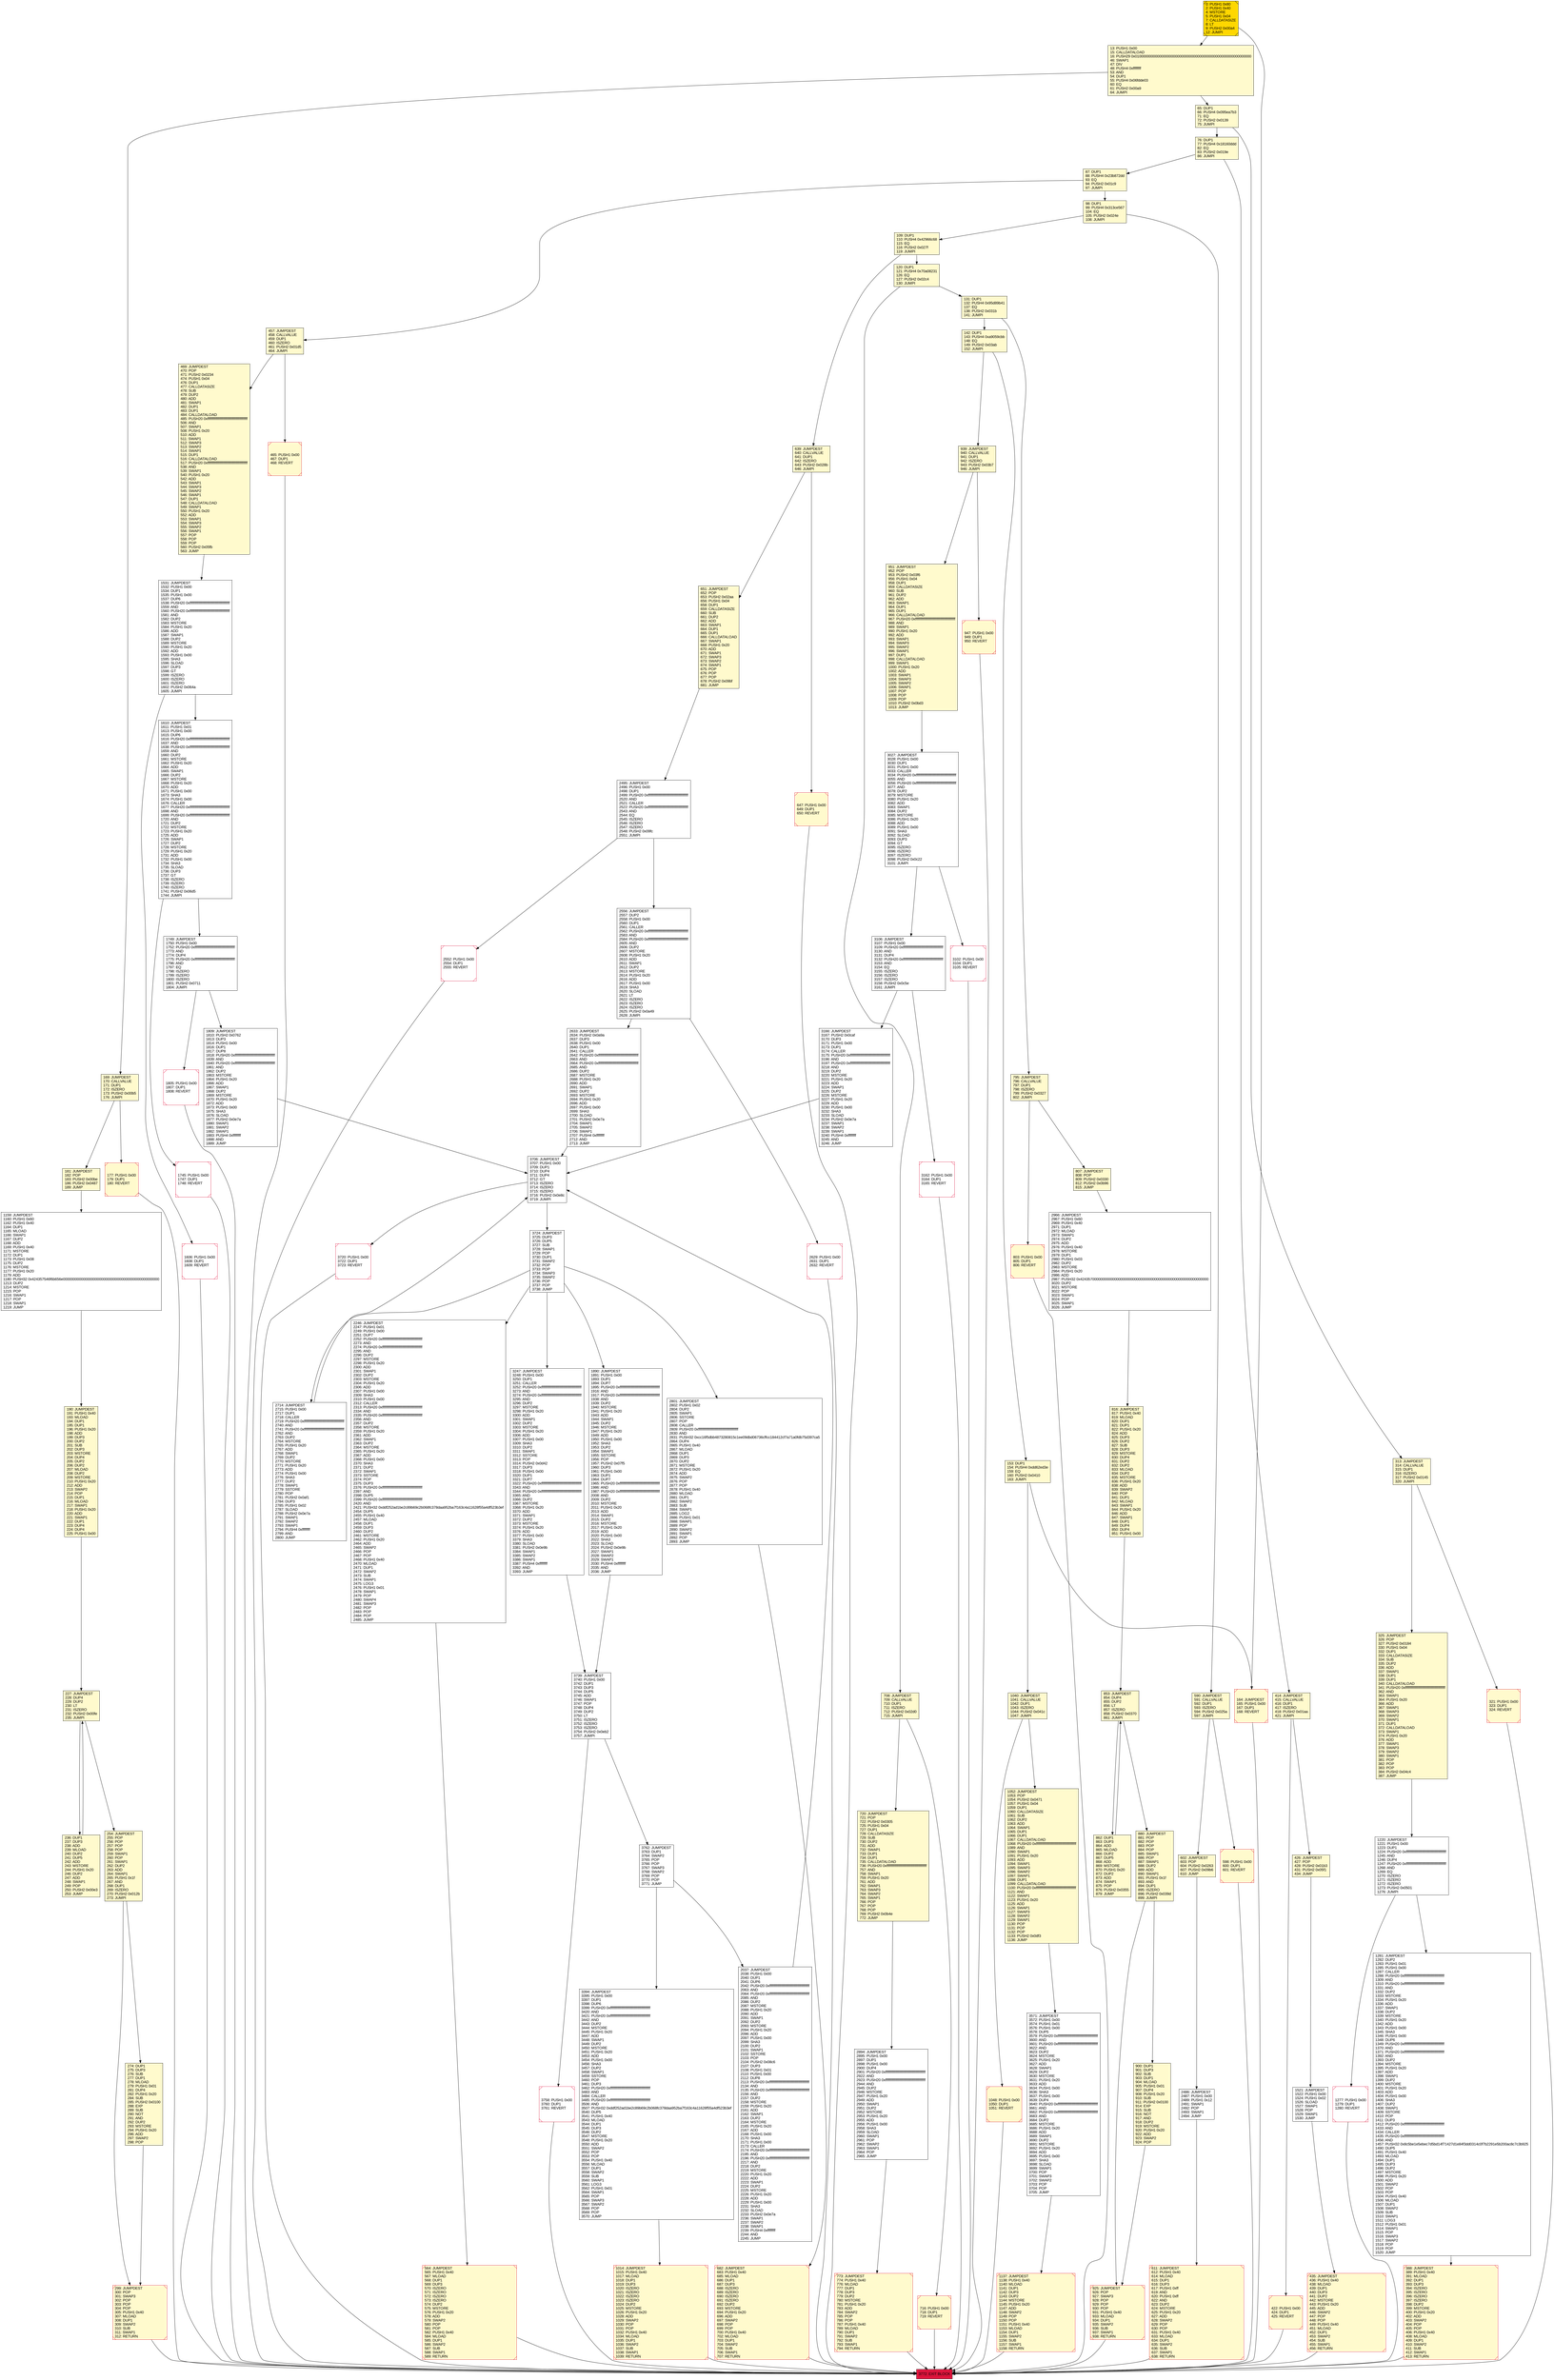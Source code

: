 digraph G {
bgcolor=transparent rankdir=UD;
node [shape=box style=filled color=black fillcolor=white fontname=arial fontcolor=black];
435 [label="435: JUMPDEST\l436: PUSH1 0x40\l438: MLOAD\l439: DUP1\l440: DUP3\l441: DUP2\l442: MSTORE\l443: PUSH1 0x20\l445: ADD\l446: SWAP2\l447: POP\l448: POP\l449: PUSH1 0x40\l451: MLOAD\l452: DUP1\l453: SWAP2\l454: SUB\l455: SWAP1\l456: RETURN\l" fillcolor=lemonchiffon shape=Msquare color=crimson ];
925 [label="925: JUMPDEST\l926: POP\l927: SWAP3\l928: POP\l929: POP\l930: POP\l931: PUSH1 0x40\l933: MLOAD\l934: DUP1\l935: SWAP2\l936: SUB\l937: SWAP1\l938: RETURN\l" fillcolor=lemonchiffon shape=Msquare color=crimson ];
422 [label="422: PUSH1 0x00\l424: DUP1\l425: REVERT\l" fillcolor=lemonchiffon shape=Msquare color=crimson ];
853 [label="853: JUMPDEST\l854: DUP4\l855: DUP2\l856: LT\l857: ISZERO\l858: PUSH2 0x0370\l861: JUMPI\l" fillcolor=lemonchiffon ];
564 [label="564: JUMPDEST\l565: PUSH1 0x40\l567: MLOAD\l568: DUP1\l569: DUP3\l570: ISZERO\l571: ISZERO\l572: ISZERO\l573: ISZERO\l574: DUP2\l575: MSTORE\l576: PUSH1 0x20\l578: ADD\l579: SWAP2\l580: POP\l581: POP\l582: PUSH1 0x40\l584: MLOAD\l585: DUP1\l586: SWAP2\l587: SUB\l588: SWAP1\l589: RETURN\l" fillcolor=lemonchiffon shape=Msquare color=crimson ];
190 [label="190: JUMPDEST\l191: PUSH1 0x40\l193: MLOAD\l194: DUP1\l195: DUP1\l196: PUSH1 0x20\l198: ADD\l199: DUP3\l200: DUP2\l201: SUB\l202: DUP3\l203: MSTORE\l204: DUP4\l205: DUP2\l206: DUP2\l207: MLOAD\l208: DUP2\l209: MSTORE\l210: PUSH1 0x20\l212: ADD\l213: SWAP2\l214: POP\l215: DUP1\l216: MLOAD\l217: SWAP1\l218: PUSH1 0x20\l220: ADD\l221: SWAP1\l222: DUP1\l223: DUP4\l224: DUP4\l225: PUSH1 0x00\l" fillcolor=lemonchiffon ];
3758 [label="3758: PUSH1 0x00\l3760: DUP1\l3761: REVERT\l" shape=Msquare color=crimson ];
177 [label="177: PUSH1 0x00\l179: DUP1\l180: REVERT\l" fillcolor=lemonchiffon shape=Msquare color=crimson ];
2633 [label="2633: JUMPDEST\l2634: PUSH2 0x0a9a\l2637: DUP3\l2638: PUSH1 0x00\l2640: DUP1\l2641: CALLER\l2642: PUSH20 0xffffffffffffffffffffffffffffffffffffffff\l2663: AND\l2664: PUSH20 0xffffffffffffffffffffffffffffffffffffffff\l2685: AND\l2686: DUP2\l2687: MSTORE\l2688: PUSH1 0x20\l2690: ADD\l2691: SWAP1\l2692: DUP2\l2693: MSTORE\l2694: PUSH1 0x20\l2696: ADD\l2697: PUSH1 0x00\l2699: SHA3\l2700: SLOAD\l2701: PUSH2 0x0e7a\l2704: SWAP1\l2705: SWAP2\l2706: SWAP1\l2707: PUSH4 0xffffffff\l2712: AND\l2713: JUMP\l" ];
325 [label="325: JUMPDEST\l326: POP\l327: PUSH2 0x0184\l330: PUSH1 0x04\l332: DUP1\l333: CALLDATASIZE\l334: SUB\l335: DUP2\l336: ADD\l337: SWAP1\l338: DUP1\l339: DUP1\l340: CALLDATALOAD\l341: PUSH20 0xffffffffffffffffffffffffffffffffffffffff\l362: AND\l363: SWAP1\l364: PUSH1 0x20\l366: ADD\l367: SWAP1\l368: SWAP3\l369: SWAP2\l370: SWAP1\l371: DUP1\l372: CALLDATALOAD\l373: SWAP1\l374: PUSH1 0x20\l376: ADD\l377: SWAP1\l378: SWAP3\l379: SWAP2\l380: SWAP1\l381: POP\l382: POP\l383: POP\l384: PUSH2 0x04c4\l387: JUMP\l" fillcolor=lemonchiffon ];
947 [label="947: PUSH1 0x00\l949: DUP1\l950: REVERT\l" fillcolor=lemonchiffon shape=Msquare color=crimson ];
65 [label="65: DUP1\l66: PUSH4 0x095ea7b3\l71: EQ\l72: PUSH2 0x0139\l75: JUMPI\l" fillcolor=lemonchiffon ];
414 [label="414: JUMPDEST\l415: CALLVALUE\l416: DUP1\l417: ISZERO\l418: PUSH2 0x01aa\l421: JUMPI\l" fillcolor=lemonchiffon ];
274 [label="274: DUP1\l275: DUP3\l276: SUB\l277: DUP1\l278: MLOAD\l279: PUSH1 0x01\l281: DUP4\l282: PUSH1 0x20\l284: SUB\l285: PUSH2 0x0100\l288: EXP\l289: SUB\l290: NOT\l291: AND\l292: DUP2\l293: MSTORE\l294: PUSH1 0x20\l296: ADD\l297: SWAP2\l298: POP\l" fillcolor=lemonchiffon ];
236 [label="236: DUP1\l237: DUP3\l238: ADD\l239: MLOAD\l240: DUP2\l241: DUP5\l242: ADD\l243: MSTORE\l244: PUSH1 0x20\l246: DUP2\l247: ADD\l248: SWAP1\l249: POP\l250: PUSH2 0x00e3\l253: JUMP\l" fillcolor=lemonchiffon ];
254 [label="254: JUMPDEST\l255: POP\l256: POP\l257: POP\l258: POP\l259: SWAP1\l260: POP\l261: SWAP1\l262: DUP2\l263: ADD\l264: SWAP1\l265: PUSH1 0x1f\l267: AND\l268: DUP1\l269: ISZERO\l270: PUSH2 0x012b\l273: JUMPI\l" fillcolor=lemonchiffon ];
647 [label="647: PUSH1 0x00\l649: DUP1\l650: REVERT\l" fillcolor=lemonchiffon shape=Msquare color=crimson ];
3720 [label="3720: PUSH1 0x00\l3722: DUP1\l3723: REVERT\l" shape=Msquare color=crimson ];
109 [label="109: DUP1\l110: PUSH4 0x42966c68\l115: EQ\l116: PUSH2 0x027f\l119: JUMPI\l" fillcolor=lemonchiffon ];
120 [label="120: DUP1\l121: PUSH4 0x70a08231\l126: EQ\l127: PUSH2 0x02c4\l130: JUMPI\l" fillcolor=lemonchiffon ];
1159 [label="1159: JUMPDEST\l1160: PUSH1 0x60\l1162: PUSH1 0x40\l1164: DUP1\l1165: MLOAD\l1166: SWAP1\l1167: DUP2\l1168: ADD\l1169: PUSH1 0x40\l1171: MSTORE\l1172: DUP1\l1173: PUSH1 0x08\l1175: DUP2\l1176: MSTORE\l1177: PUSH1 0x20\l1179: ADD\l1180: PUSH32 0x424357546f6b656e000000000000000000000000000000000000000000000000\l1213: DUP2\l1214: MSTORE\l1215: POP\l1216: SWAP1\l1217: POP\l1218: SWAP1\l1219: JUMP\l" ];
1521 [label="1521: JUMPDEST\l1522: PUSH1 0x00\l1524: PUSH1 0x02\l1526: SLOAD\l1527: SWAP1\l1528: POP\l1529: SWAP1\l1530: JUMP\l" ];
457 [label="457: JUMPDEST\l458: CALLVALUE\l459: DUP1\l460: ISZERO\l461: PUSH2 0x01d5\l464: JUMPI\l" fillcolor=lemonchiffon ];
720 [label="720: JUMPDEST\l721: POP\l722: PUSH2 0x0305\l725: PUSH1 0x04\l727: DUP1\l728: CALLDATASIZE\l729: SUB\l730: DUP2\l731: ADD\l732: SWAP1\l733: DUP1\l734: DUP1\l735: CALLDATALOAD\l736: PUSH20 0xffffffffffffffffffffffffffffffffffffffff\l757: AND\l758: SWAP1\l759: PUSH1 0x20\l761: ADD\l762: SWAP1\l763: SWAP3\l764: SWAP2\l765: SWAP1\l766: POP\l767: POP\l768: POP\l769: PUSH2 0x0b4e\l772: JUMP\l" fillcolor=lemonchiffon ];
3706 [label="3706: JUMPDEST\l3707: PUSH1 0x00\l3709: DUP1\l3710: DUP4\l3711: DUP4\l3712: GT\l3713: ISZERO\l3714: ISZERO\l3715: ISZERO\l3716: PUSH2 0x0e8c\l3719: JUMPI\l" ];
13 [label="13: PUSH1 0x00\l15: CALLDATALOAD\l16: PUSH29 0x0100000000000000000000000000000000000000000000000000000000\l46: SWAP1\l47: DIV\l48: PUSH4 0xffffffff\l53: AND\l54: DUP1\l55: PUSH4 0x06fdde03\l60: EQ\l61: PUSH2 0x00a9\l64: JUMPI\l" fillcolor=lemonchiffon ];
602 [label="602: JUMPDEST\l603: POP\l604: PUSH2 0x0263\l607: PUSH2 0x09b6\l610: JUMP\l" fillcolor=lemonchiffon ];
2801 [label="2801: JUMPDEST\l2802: PUSH1 0x02\l2804: DUP2\l2805: SWAP1\l2806: SSTORE\l2807: POP\l2808: CALLER\l2809: PUSH20 0xffffffffffffffffffffffffffffffffffffffff\l2830: AND\l2831: PUSH32 0xcc16f5dbb4873280815c1ee09dbd06736cffcc184412cf7a71a0fdb75d397ca5\l2864: DUP4\l2865: PUSH1 0x40\l2867: MLOAD\l2868: DUP1\l2869: DUP3\l2870: DUP2\l2871: MSTORE\l2872: PUSH1 0x20\l2874: ADD\l2875: SWAP2\l2876: POP\l2877: POP\l2878: PUSH1 0x40\l2880: MLOAD\l2881: DUP1\l2882: SWAP2\l2883: SUB\l2884: SWAP1\l2885: LOG2\l2886: PUSH1 0x01\l2888: SWAP1\l2889: POP\l2890: SWAP2\l2891: SWAP1\l2892: POP\l2893: JUMP\l" ];
3106 [label="3106: JUMPDEST\l3107: PUSH1 0x00\l3109: PUSH20 0xffffffffffffffffffffffffffffffffffffffff\l3130: AND\l3131: DUP4\l3132: PUSH20 0xffffffffffffffffffffffffffffffffffffffff\l3153: AND\l3154: EQ\l3155: ISZERO\l3156: ISZERO\l3157: ISZERO\l3158: PUSH2 0x0c5e\l3161: JUMPI\l" ];
0 [label="0: PUSH1 0x80\l2: PUSH1 0x40\l4: MSTORE\l5: PUSH1 0x04\l7: CALLDATASIZE\l8: LT\l9: PUSH2 0x00a4\l12: JUMPI\l" fillcolor=lemonchiffon shape=Msquare fillcolor=gold ];
2552 [label="2552: PUSH1 0x00\l2554: DUP1\l2555: REVERT\l" shape=Msquare color=crimson ];
1277 [label="1277: PUSH1 0x00\l1279: DUP1\l1280: REVERT\l" shape=Msquare color=crimson ];
98 [label="98: DUP1\l99: PUSH4 0x313ce567\l104: EQ\l105: PUSH2 0x024e\l108: JUMPI\l" fillcolor=lemonchiffon ];
131 [label="131: DUP1\l132: PUSH4 0x95d89b41\l137: EQ\l138: PUSH2 0x031b\l141: JUMPI\l" fillcolor=lemonchiffon ];
2246 [label="2246: JUMPDEST\l2247: PUSH1 0x01\l2249: PUSH1 0x00\l2251: DUP7\l2252: PUSH20 0xffffffffffffffffffffffffffffffffffffffff\l2273: AND\l2274: PUSH20 0xffffffffffffffffffffffffffffffffffffffff\l2295: AND\l2296: DUP2\l2297: MSTORE\l2298: PUSH1 0x20\l2300: ADD\l2301: SWAP1\l2302: DUP2\l2303: MSTORE\l2304: PUSH1 0x20\l2306: ADD\l2307: PUSH1 0x00\l2309: SHA3\l2310: PUSH1 0x00\l2312: CALLER\l2313: PUSH20 0xffffffffffffffffffffffffffffffffffffffff\l2334: AND\l2335: PUSH20 0xffffffffffffffffffffffffffffffffffffffff\l2356: AND\l2357: DUP2\l2358: MSTORE\l2359: PUSH1 0x20\l2361: ADD\l2362: SWAP1\l2363: DUP2\l2364: MSTORE\l2365: PUSH1 0x20\l2367: ADD\l2368: PUSH1 0x00\l2370: SHA3\l2371: DUP2\l2372: SWAP1\l2373: SSTORE\l2374: POP\l2375: DUP3\l2376: PUSH20 0xffffffffffffffffffffffffffffffffffffffff\l2397: AND\l2398: DUP5\l2399: PUSH20 0xffffffffffffffffffffffffffffffffffffffff\l2420: AND\l2421: PUSH32 0xddf252ad1be2c89b69c2b068fc378daa952ba7f163c4a11628f55a4df523b3ef\l2454: DUP5\l2455: PUSH1 0x40\l2457: MLOAD\l2458: DUP1\l2459: DUP3\l2460: DUP2\l2461: MSTORE\l2462: PUSH1 0x20\l2464: ADD\l2465: SWAP2\l2466: POP\l2467: POP\l2468: PUSH1 0x40\l2470: MLOAD\l2471: DUP1\l2472: SWAP2\l2473: SUB\l2474: SWAP1\l2475: LOG3\l2476: PUSH1 0x01\l2478: SWAP1\l2479: POP\l2480: SWAP4\l2481: SWAP3\l2482: POP\l2483: POP\l2484: POP\l2485: JUMP\l" ];
716 [label="716: PUSH1 0x00\l718: DUP1\l719: REVERT\l" fillcolor=lemonchiffon shape=Msquare color=crimson ];
3166 [label="3166: JUMPDEST\l3167: PUSH2 0x0caf\l3170: DUP3\l3171: PUSH1 0x00\l3173: DUP1\l3174: CALLER\l3175: PUSH20 0xffffffffffffffffffffffffffffffffffffffff\l3196: AND\l3197: PUSH20 0xffffffffffffffffffffffffffffffffffffffff\l3218: AND\l3219: DUP2\l3220: MSTORE\l3221: PUSH1 0x20\l3223: ADD\l3224: SWAP1\l3225: DUP2\l3226: MSTORE\l3227: PUSH1 0x20\l3229: ADD\l3230: PUSH1 0x00\l3232: SHA3\l3233: SLOAD\l3234: PUSH2 0x0e7a\l3237: SWAP1\l3238: SWAP2\l3239: SWAP1\l3240: PUSH4 0xffffffff\l3245: AND\l3246: JUMP\l" ];
465 [label="465: PUSH1 0x00\l467: DUP1\l468: REVERT\l" fillcolor=lemonchiffon shape=Msquare color=crimson ];
1745 [label="1745: PUSH1 0x00\l1747: DUP1\l1748: REVERT\l" shape=Msquare color=crimson ];
1531 [label="1531: JUMPDEST\l1532: PUSH1 0x00\l1534: DUP1\l1535: PUSH1 0x00\l1537: DUP6\l1538: PUSH20 0xffffffffffffffffffffffffffffffffffffffff\l1559: AND\l1560: PUSH20 0xffffffffffffffffffffffffffffffffffffffff\l1581: AND\l1582: DUP2\l1583: MSTORE\l1584: PUSH1 0x20\l1586: ADD\l1587: SWAP1\l1588: DUP2\l1589: MSTORE\l1590: PUSH1 0x20\l1592: ADD\l1593: PUSH1 0x00\l1595: SHA3\l1596: SLOAD\l1597: DUP3\l1598: GT\l1599: ISZERO\l1600: ISZERO\l1601: ISZERO\l1602: PUSH2 0x064a\l1605: JUMPI\l" ];
3571 [label="3571: JUMPDEST\l3572: PUSH1 0x00\l3574: PUSH1 0x01\l3576: PUSH1 0x00\l3578: DUP5\l3579: PUSH20 0xffffffffffffffffffffffffffffffffffffffff\l3600: AND\l3601: PUSH20 0xffffffffffffffffffffffffffffffffffffffff\l3622: AND\l3623: DUP2\l3624: MSTORE\l3625: PUSH1 0x20\l3627: ADD\l3628: SWAP1\l3629: DUP2\l3630: MSTORE\l3631: PUSH1 0x20\l3633: ADD\l3634: PUSH1 0x00\l3636: SHA3\l3637: PUSH1 0x00\l3639: DUP4\l3640: PUSH20 0xffffffffffffffffffffffffffffffffffffffff\l3661: AND\l3662: PUSH20 0xffffffffffffffffffffffffffffffffffffffff\l3683: AND\l3684: DUP2\l3685: MSTORE\l3686: PUSH1 0x20\l3688: ADD\l3689: SWAP1\l3690: DUP2\l3691: MSTORE\l3692: PUSH1 0x20\l3694: ADD\l3695: PUSH1 0x00\l3697: SHA3\l3698: SLOAD\l3699: SWAP1\l3700: POP\l3701: SWAP3\l3702: SWAP2\l3703: POP\l3704: POP\l3705: JUMP\l" ];
2486 [label="2486: JUMPDEST\l2487: PUSH1 0x00\l2489: PUSH1 0x12\l2491: SWAP1\l2492: POP\l2493: SWAP1\l2494: JUMP\l" ];
1809 [label="1809: JUMPDEST\l1810: PUSH2 0x0762\l1813: DUP3\l1814: PUSH1 0x00\l1816: DUP1\l1817: DUP8\l1818: PUSH20 0xffffffffffffffffffffffffffffffffffffffff\l1839: AND\l1840: PUSH20 0xffffffffffffffffffffffffffffffffffffffff\l1861: AND\l1862: DUP2\l1863: MSTORE\l1864: PUSH1 0x20\l1866: ADD\l1867: SWAP1\l1868: DUP2\l1869: MSTORE\l1870: PUSH1 0x20\l1872: ADD\l1873: PUSH1 0x00\l1875: SHA3\l1876: SLOAD\l1877: PUSH2 0x0e7a\l1880: SWAP1\l1881: SWAP2\l1882: SWAP1\l1883: PUSH4 0xffffffff\l1888: AND\l1889: JUMP\l" ];
816 [label="816: JUMPDEST\l817: PUSH1 0x40\l819: MLOAD\l820: DUP1\l821: DUP1\l822: PUSH1 0x20\l824: ADD\l825: DUP3\l826: DUP2\l827: SUB\l828: DUP3\l829: MSTORE\l830: DUP4\l831: DUP2\l832: DUP2\l833: MLOAD\l834: DUP2\l835: MSTORE\l836: PUSH1 0x20\l838: ADD\l839: SWAP2\l840: POP\l841: DUP1\l842: MLOAD\l843: SWAP1\l844: PUSH1 0x20\l846: ADD\l847: SWAP1\l848: DUP1\l849: DUP4\l850: DUP4\l851: PUSH1 0x00\l" fillcolor=lemonchiffon ];
803 [label="803: PUSH1 0x00\l805: DUP1\l806: REVERT\l" fillcolor=lemonchiffon shape=Msquare color=crimson ];
1281 [label="1281: JUMPDEST\l1282: DUP2\l1283: PUSH1 0x01\l1285: PUSH1 0x00\l1287: CALLER\l1288: PUSH20 0xffffffffffffffffffffffffffffffffffffffff\l1309: AND\l1310: PUSH20 0xffffffffffffffffffffffffffffffffffffffff\l1331: AND\l1332: DUP2\l1333: MSTORE\l1334: PUSH1 0x20\l1336: ADD\l1337: SWAP1\l1338: DUP2\l1339: MSTORE\l1340: PUSH1 0x20\l1342: ADD\l1343: PUSH1 0x00\l1345: SHA3\l1346: PUSH1 0x00\l1348: DUP6\l1349: PUSH20 0xffffffffffffffffffffffffffffffffffffffff\l1370: AND\l1371: PUSH20 0xffffffffffffffffffffffffffffffffffffffff\l1392: AND\l1393: DUP2\l1394: MSTORE\l1395: PUSH1 0x20\l1397: ADD\l1398: SWAP1\l1399: DUP2\l1400: MSTORE\l1401: PUSH1 0x20\l1403: ADD\l1404: PUSH1 0x00\l1406: SHA3\l1407: DUP2\l1408: SWAP1\l1409: SSTORE\l1410: POP\l1411: DUP3\l1412: PUSH20 0xffffffffffffffffffffffffffffffffffffffff\l1433: AND\l1434: CALLER\l1435: PUSH20 0xffffffffffffffffffffffffffffffffffffffff\l1456: AND\l1457: PUSH32 0x8c5be1e5ebec7d5bd14f71427d1e84f3dd0314c0f7b2291e5b200ac8c7c3b925\l1490: DUP5\l1491: PUSH1 0x40\l1493: MLOAD\l1494: DUP1\l1495: DUP3\l1496: DUP2\l1497: MSTORE\l1498: PUSH1 0x20\l1500: ADD\l1501: SWAP2\l1502: POP\l1503: POP\l1504: PUSH1 0x40\l1506: MLOAD\l1507: DUP1\l1508: SWAP2\l1509: SUB\l1510: SWAP1\l1511: LOG3\l1512: PUSH1 0x01\l1514: SWAP1\l1515: POP\l1516: SWAP3\l1517: SWAP2\l1518: POP\l1519: POP\l1520: JUMP\l" ];
3027 [label="3027: JUMPDEST\l3028: PUSH1 0x00\l3030: DUP1\l3031: PUSH1 0x00\l3033: CALLER\l3034: PUSH20 0xffffffffffffffffffffffffffffffffffffffff\l3055: AND\l3056: PUSH20 0xffffffffffffffffffffffffffffffffffffffff\l3077: AND\l3078: DUP2\l3079: MSTORE\l3080: PUSH1 0x20\l3082: ADD\l3083: SWAP1\l3084: DUP2\l3085: MSTORE\l3086: PUSH1 0x20\l3088: ADD\l3089: PUSH1 0x00\l3091: SHA3\l3092: SLOAD\l3093: DUP3\l3094: GT\l3095: ISZERO\l3096: ISZERO\l3097: ISZERO\l3098: PUSH2 0x0c22\l3101: JUMPI\l" ];
3724 [label="3724: JUMPDEST\l3725: DUP3\l3726: DUP5\l3727: SUB\l3728: SWAP1\l3729: POP\l3730: DUP1\l3731: SWAP2\l3732: POP\l3733: POP\l3734: SWAP3\l3735: SWAP2\l3736: POP\l3737: POP\l3738: JUMP\l" ];
142 [label="142: DUP1\l143: PUSH4 0xa9059cbb\l148: EQ\l149: PUSH2 0x03ab\l152: JUMPI\l" fillcolor=lemonchiffon ];
76 [label="76: DUP1\l77: PUSH4 0x18160ddd\l82: EQ\l83: PUSH2 0x019e\l86: JUMPI\l" fillcolor=lemonchiffon ];
2037 [label="2037: JUMPDEST\l2038: PUSH1 0x00\l2040: DUP1\l2041: DUP6\l2042: PUSH20 0xffffffffffffffffffffffffffffffffffffffff\l2063: AND\l2064: PUSH20 0xffffffffffffffffffffffffffffffffffffffff\l2085: AND\l2086: DUP2\l2087: MSTORE\l2088: PUSH1 0x20\l2090: ADD\l2091: SWAP1\l2092: DUP2\l2093: MSTORE\l2094: PUSH1 0x20\l2096: ADD\l2097: PUSH1 0x00\l2099: SHA3\l2100: DUP2\l2101: SWAP1\l2102: SSTORE\l2103: POP\l2104: PUSH2 0x08c6\l2107: DUP3\l2108: PUSH1 0x01\l2110: PUSH1 0x00\l2112: DUP8\l2113: PUSH20 0xffffffffffffffffffffffffffffffffffffffff\l2134: AND\l2135: PUSH20 0xffffffffffffffffffffffffffffffffffffffff\l2156: AND\l2157: DUP2\l2158: MSTORE\l2159: PUSH1 0x20\l2161: ADD\l2162: SWAP1\l2163: DUP2\l2164: MSTORE\l2165: PUSH1 0x20\l2167: ADD\l2168: PUSH1 0x00\l2170: SHA3\l2171: PUSH1 0x00\l2173: CALLER\l2174: PUSH20 0xffffffffffffffffffffffffffffffffffffffff\l2195: AND\l2196: PUSH20 0xffffffffffffffffffffffffffffffffffffffff\l2217: AND\l2218: DUP2\l2219: MSTORE\l2220: PUSH1 0x20\l2222: ADD\l2223: SWAP1\l2224: DUP2\l2225: MSTORE\l2226: PUSH1 0x20\l2228: ADD\l2229: PUSH1 0x00\l2231: SHA3\l2232: SLOAD\l2233: PUSH2 0x0e7a\l2236: SWAP1\l2237: SWAP2\l2238: SWAP1\l2239: PUSH4 0xffffffff\l2244: AND\l2245: JUMP\l" ];
1040 [label="1040: JUMPDEST\l1041: CALLVALUE\l1042: DUP1\l1043: ISZERO\l1044: PUSH2 0x041c\l1047: JUMPI\l" fillcolor=lemonchiffon ];
900 [label="900: DUP1\l901: DUP3\l902: SUB\l903: DUP1\l904: MLOAD\l905: PUSH1 0x01\l907: DUP4\l908: PUSH1 0x20\l910: SUB\l911: PUSH2 0x0100\l914: EXP\l915: SUB\l916: NOT\l917: AND\l918: DUP2\l919: MSTORE\l920: PUSH1 0x20\l922: ADD\l923: SWAP2\l924: POP\l" fillcolor=lemonchiffon ];
169 [label="169: JUMPDEST\l170: CALLVALUE\l171: DUP1\l172: ISZERO\l173: PUSH2 0x00b5\l176: JUMPI\l" fillcolor=lemonchiffon ];
682 [label="682: JUMPDEST\l683: PUSH1 0x40\l685: MLOAD\l686: DUP1\l687: DUP3\l688: ISZERO\l689: ISZERO\l690: ISZERO\l691: ISZERO\l692: DUP2\l693: MSTORE\l694: PUSH1 0x20\l696: ADD\l697: SWAP2\l698: POP\l699: POP\l700: PUSH1 0x40\l702: MLOAD\l703: DUP1\l704: SWAP2\l705: SUB\l706: SWAP1\l707: RETURN\l" fillcolor=lemonchiffon shape=Msquare color=crimson ];
227 [label="227: JUMPDEST\l228: DUP4\l229: DUP2\l230: LT\l231: ISZERO\l232: PUSH2 0x00fe\l235: JUMPI\l" fillcolor=lemonchiffon ];
3247 [label="3247: JUMPDEST\l3248: PUSH1 0x00\l3250: DUP1\l3251: CALLER\l3252: PUSH20 0xffffffffffffffffffffffffffffffffffffffff\l3273: AND\l3274: PUSH20 0xffffffffffffffffffffffffffffffffffffffff\l3295: AND\l3296: DUP2\l3297: MSTORE\l3298: PUSH1 0x20\l3300: ADD\l3301: SWAP1\l3302: DUP2\l3303: MSTORE\l3304: PUSH1 0x20\l3306: ADD\l3307: PUSH1 0x00\l3309: SHA3\l3310: DUP2\l3311: SWAP1\l3312: SSTORE\l3313: POP\l3314: PUSH2 0x0d42\l3317: DUP3\l3318: PUSH1 0x00\l3320: DUP1\l3321: DUP7\l3322: PUSH20 0xffffffffffffffffffffffffffffffffffffffff\l3343: AND\l3344: PUSH20 0xffffffffffffffffffffffffffffffffffffffff\l3365: AND\l3366: DUP2\l3367: MSTORE\l3368: PUSH1 0x20\l3370: ADD\l3371: SWAP1\l3372: DUP2\l3373: MSTORE\l3374: PUSH1 0x20\l3376: ADD\l3377: PUSH1 0x00\l3379: SHA3\l3380: SLOAD\l3381: PUSH2 0x0e9b\l3384: SWAP1\l3385: SWAP2\l3386: SWAP1\l3387: PUSH4 0xffffffff\l3392: AND\l3393: JUMP\l" ];
469 [label="469: JUMPDEST\l470: POP\l471: PUSH2 0x0234\l474: PUSH1 0x04\l476: DUP1\l477: CALLDATASIZE\l478: SUB\l479: DUP2\l480: ADD\l481: SWAP1\l482: DUP1\l483: DUP1\l484: CALLDATALOAD\l485: PUSH20 0xffffffffffffffffffffffffffffffffffffffff\l506: AND\l507: SWAP1\l508: PUSH1 0x20\l510: ADD\l511: SWAP1\l512: SWAP3\l513: SWAP2\l514: SWAP1\l515: DUP1\l516: CALLDATALOAD\l517: PUSH20 0xffffffffffffffffffffffffffffffffffffffff\l538: AND\l539: SWAP1\l540: PUSH1 0x20\l542: ADD\l543: SWAP1\l544: SWAP3\l545: SWAP2\l546: SWAP1\l547: DUP1\l548: CALLDATALOAD\l549: SWAP1\l550: PUSH1 0x20\l552: ADD\l553: SWAP1\l554: SWAP3\l555: SWAP2\l556: SWAP1\l557: POP\l558: POP\l559: POP\l560: PUSH2 0x05fb\l563: JUMP\l" fillcolor=lemonchiffon ];
181 [label="181: JUMPDEST\l182: POP\l183: PUSH2 0x00be\l186: PUSH2 0x0487\l189: JUMP\l" fillcolor=lemonchiffon ];
3394 [label="3394: JUMPDEST\l3395: PUSH1 0x00\l3397: DUP1\l3398: DUP6\l3399: PUSH20 0xffffffffffffffffffffffffffffffffffffffff\l3420: AND\l3421: PUSH20 0xffffffffffffffffffffffffffffffffffffffff\l3442: AND\l3443: DUP2\l3444: MSTORE\l3445: PUSH1 0x20\l3447: ADD\l3448: SWAP1\l3449: DUP2\l3450: MSTORE\l3451: PUSH1 0x20\l3453: ADD\l3454: PUSH1 0x00\l3456: SHA3\l3457: DUP2\l3458: SWAP1\l3459: SSTORE\l3460: POP\l3461: DUP3\l3462: PUSH20 0xffffffffffffffffffffffffffffffffffffffff\l3483: AND\l3484: CALLER\l3485: PUSH20 0xffffffffffffffffffffffffffffffffffffffff\l3506: AND\l3507: PUSH32 0xddf252ad1be2c89b69c2b068fc378daa952ba7f163c4a11628f55a4df523b3ef\l3540: DUP5\l3541: PUSH1 0x40\l3543: MLOAD\l3544: DUP1\l3545: DUP3\l3546: DUP2\l3547: MSTORE\l3548: PUSH1 0x20\l3550: ADD\l3551: SWAP2\l3552: POP\l3553: POP\l3554: PUSH1 0x40\l3556: MLOAD\l3557: DUP1\l3558: SWAP2\l3559: SUB\l3560: SWAP1\l3561: LOG3\l3562: PUSH1 0x01\l3564: SWAP1\l3565: POP\l3566: SWAP3\l3567: SWAP2\l3568: POP\l3569: POP\l3570: JUMP\l" ];
1610 [label="1610: JUMPDEST\l1611: PUSH1 0x01\l1613: PUSH1 0x00\l1615: DUP6\l1616: PUSH20 0xffffffffffffffffffffffffffffffffffffffff\l1637: AND\l1638: PUSH20 0xffffffffffffffffffffffffffffffffffffffff\l1659: AND\l1660: DUP2\l1661: MSTORE\l1662: PUSH1 0x20\l1664: ADD\l1665: SWAP1\l1666: DUP2\l1667: MSTORE\l1668: PUSH1 0x20\l1670: ADD\l1671: PUSH1 0x00\l1673: SHA3\l1674: PUSH1 0x00\l1676: CALLER\l1677: PUSH20 0xffffffffffffffffffffffffffffffffffffffff\l1698: AND\l1699: PUSH20 0xffffffffffffffffffffffffffffffffffffffff\l1720: AND\l1721: DUP2\l1722: MSTORE\l1723: PUSH1 0x20\l1725: ADD\l1726: SWAP1\l1727: DUP2\l1728: MSTORE\l1729: PUSH1 0x20\l1731: ADD\l1732: PUSH1 0x00\l1734: SHA3\l1735: SLOAD\l1736: DUP3\l1737: GT\l1738: ISZERO\l1739: ISZERO\l1740: ISZERO\l1741: PUSH2 0x06d5\l1744: JUMPI\l" ];
164 [label="164: JUMPDEST\l165: PUSH1 0x00\l167: DUP1\l168: REVERT\l" fillcolor=lemonchiffon shape=Msquare color=crimson ];
1052 [label="1052: JUMPDEST\l1053: POP\l1054: PUSH2 0x0471\l1057: PUSH1 0x04\l1059: DUP1\l1060: CALLDATASIZE\l1061: SUB\l1062: DUP2\l1063: ADD\l1064: SWAP1\l1065: DUP1\l1066: DUP1\l1067: CALLDATALOAD\l1068: PUSH20 0xffffffffffffffffffffffffffffffffffffffff\l1089: AND\l1090: SWAP1\l1091: PUSH1 0x20\l1093: ADD\l1094: SWAP1\l1095: SWAP3\l1096: SWAP2\l1097: SWAP1\l1098: DUP1\l1099: CALLDATALOAD\l1100: PUSH20 0xffffffffffffffffffffffffffffffffffffffff\l1121: AND\l1122: SWAP1\l1123: PUSH1 0x20\l1125: ADD\l1126: SWAP1\l1127: SWAP3\l1128: SWAP2\l1129: SWAP1\l1130: POP\l1131: POP\l1132: POP\l1133: PUSH2 0x0df3\l1136: JUMP\l" fillcolor=lemonchiffon ];
951 [label="951: JUMPDEST\l952: POP\l953: PUSH2 0x03f6\l956: PUSH1 0x04\l958: DUP1\l959: CALLDATASIZE\l960: SUB\l961: DUP2\l962: ADD\l963: SWAP1\l964: DUP1\l965: DUP1\l966: CALLDATALOAD\l967: PUSH20 0xffffffffffffffffffffffffffffffffffffffff\l988: AND\l989: SWAP1\l990: PUSH1 0x20\l992: ADD\l993: SWAP1\l994: SWAP3\l995: SWAP2\l996: SWAP1\l997: DUP1\l998: CALLDATALOAD\l999: SWAP1\l1000: PUSH1 0x20\l1002: ADD\l1003: SWAP1\l1004: SWAP3\l1005: SWAP2\l1006: SWAP1\l1007: POP\l1008: POP\l1009: POP\l1010: PUSH2 0x0bd3\l1013: JUMP\l" fillcolor=lemonchiffon ];
1805 [label="1805: PUSH1 0x00\l1807: DUP1\l1808: REVERT\l" shape=Msquare color=crimson ];
299 [label="299: JUMPDEST\l300: POP\l301: SWAP3\l302: POP\l303: POP\l304: POP\l305: PUSH1 0x40\l307: MLOAD\l308: DUP1\l309: SWAP2\l310: SUB\l311: SWAP1\l312: RETURN\l" fillcolor=lemonchiffon shape=Msquare color=crimson ];
807 [label="807: JUMPDEST\l808: POP\l809: PUSH2 0x0330\l812: PUSH2 0x0b96\l815: JUMP\l" fillcolor=lemonchiffon ];
153 [label="153: DUP1\l154: PUSH4 0xdd62ed3e\l159: EQ\l160: PUSH2 0x0410\l163: JUMPI\l" fillcolor=lemonchiffon ];
773 [label="773: JUMPDEST\l774: PUSH1 0x40\l776: MLOAD\l777: DUP1\l778: DUP3\l779: DUP2\l780: MSTORE\l781: PUSH1 0x20\l783: ADD\l784: SWAP2\l785: POP\l786: POP\l787: PUSH1 0x40\l789: MLOAD\l790: DUP1\l791: SWAP2\l792: SUB\l793: SWAP1\l794: RETURN\l" fillcolor=lemonchiffon shape=Msquare color=crimson ];
2556 [label="2556: JUMPDEST\l2557: DUP2\l2558: PUSH1 0x00\l2560: DUP1\l2561: CALLER\l2562: PUSH20 0xffffffffffffffffffffffffffffffffffffffff\l2583: AND\l2584: PUSH20 0xffffffffffffffffffffffffffffffffffffffff\l2605: AND\l2606: DUP2\l2607: MSTORE\l2608: PUSH1 0x20\l2610: ADD\l2611: SWAP1\l2612: DUP2\l2613: MSTORE\l2614: PUSH1 0x20\l2616: ADD\l2617: PUSH1 0x00\l2619: SHA3\l2620: SLOAD\l2621: LT\l2622: ISZERO\l2623: ISZERO\l2624: ISZERO\l2625: PUSH2 0x0a49\l2628: JUMPI\l" ];
388 [label="388: JUMPDEST\l389: PUSH1 0x40\l391: MLOAD\l392: DUP1\l393: DUP3\l394: ISZERO\l395: ISZERO\l396: ISZERO\l397: ISZERO\l398: DUP2\l399: MSTORE\l400: PUSH1 0x20\l402: ADD\l403: SWAP2\l404: POP\l405: POP\l406: PUSH1 0x40\l408: MLOAD\l409: DUP1\l410: SWAP2\l411: SUB\l412: SWAP1\l413: RETURN\l" fillcolor=lemonchiffon shape=Msquare color=crimson ];
1048 [label="1048: PUSH1 0x00\l1050: DUP1\l1051: REVERT\l" fillcolor=lemonchiffon shape=Msquare color=crimson ];
3772 [label="3772: EXIT BLOCK\l" fillcolor=crimson ];
939 [label="939: JUMPDEST\l940: CALLVALUE\l941: DUP1\l942: ISZERO\l943: PUSH2 0x03b7\l946: JUMPI\l" fillcolor=lemonchiffon ];
87 [label="87: DUP1\l88: PUSH4 0x23b872dd\l93: EQ\l94: PUSH2 0x01c9\l97: JUMPI\l" fillcolor=lemonchiffon ];
3102 [label="3102: PUSH1 0x00\l3104: DUP1\l3105: REVERT\l" shape=Msquare color=crimson ];
1137 [label="1137: JUMPDEST\l1138: PUSH1 0x40\l1140: MLOAD\l1141: DUP1\l1142: DUP3\l1143: DUP2\l1144: MSTORE\l1145: PUSH1 0x20\l1147: ADD\l1148: SWAP2\l1149: POP\l1150: POP\l1151: PUSH1 0x40\l1153: MLOAD\l1154: DUP1\l1155: SWAP2\l1156: SUB\l1157: SWAP1\l1158: RETURN\l" fillcolor=lemonchiffon shape=Msquare color=crimson ];
2714 [label="2714: JUMPDEST\l2715: PUSH1 0x00\l2717: DUP1\l2718: CALLER\l2719: PUSH20 0xffffffffffffffffffffffffffffffffffffffff\l2740: AND\l2741: PUSH20 0xffffffffffffffffffffffffffffffffffffffff\l2762: AND\l2763: DUP2\l2764: MSTORE\l2765: PUSH1 0x20\l2767: ADD\l2768: SWAP1\l2769: DUP2\l2770: MSTORE\l2771: PUSH1 0x20\l2773: ADD\l2774: PUSH1 0x00\l2776: SHA3\l2777: DUP2\l2778: SWAP1\l2779: SSTORE\l2780: POP\l2781: PUSH2 0x0af1\l2784: DUP3\l2785: PUSH1 0x02\l2787: SLOAD\l2788: PUSH2 0x0e7a\l2791: SWAP1\l2792: SWAP2\l2793: SWAP1\l2794: PUSH4 0xffffffff\l2799: AND\l2800: JUMP\l" ];
880 [label="880: JUMPDEST\l881: POP\l882: POP\l883: POP\l884: POP\l885: SWAP1\l886: POP\l887: SWAP1\l888: DUP2\l889: ADD\l890: SWAP1\l891: PUSH1 0x1f\l893: AND\l894: DUP1\l895: ISZERO\l896: PUSH2 0x039d\l899: JUMPI\l" fillcolor=lemonchiffon ];
1014 [label="1014: JUMPDEST\l1015: PUSH1 0x40\l1017: MLOAD\l1018: DUP1\l1019: DUP3\l1020: ISZERO\l1021: ISZERO\l1022: ISZERO\l1023: ISZERO\l1024: DUP2\l1025: MSTORE\l1026: PUSH1 0x20\l1028: ADD\l1029: SWAP2\l1030: POP\l1031: POP\l1032: PUSH1 0x40\l1034: MLOAD\l1035: DUP1\l1036: SWAP2\l1037: SUB\l1038: SWAP1\l1039: RETURN\l" fillcolor=lemonchiffon shape=Msquare color=crimson ];
1890 [label="1890: JUMPDEST\l1891: PUSH1 0x00\l1893: DUP1\l1894: DUP7\l1895: PUSH20 0xffffffffffffffffffffffffffffffffffffffff\l1916: AND\l1917: PUSH20 0xffffffffffffffffffffffffffffffffffffffff\l1938: AND\l1939: DUP2\l1940: MSTORE\l1941: PUSH1 0x20\l1943: ADD\l1944: SWAP1\l1945: DUP2\l1946: MSTORE\l1947: PUSH1 0x20\l1949: ADD\l1950: PUSH1 0x00\l1952: SHA3\l1953: DUP2\l1954: SWAP1\l1955: SSTORE\l1956: POP\l1957: PUSH2 0x07f5\l1960: DUP3\l1961: PUSH1 0x00\l1963: DUP1\l1964: DUP7\l1965: PUSH20 0xffffffffffffffffffffffffffffffffffffffff\l1986: AND\l1987: PUSH20 0xffffffffffffffffffffffffffffffffffffffff\l2008: AND\l2009: DUP2\l2010: MSTORE\l2011: PUSH1 0x20\l2013: ADD\l2014: SWAP1\l2015: DUP2\l2016: MSTORE\l2017: PUSH1 0x20\l2019: ADD\l2020: PUSH1 0x00\l2022: SHA3\l2023: SLOAD\l2024: PUSH2 0x0e9b\l2027: SWAP1\l2028: SWAP2\l2029: SWAP1\l2030: PUSH4 0xffffffff\l2035: AND\l2036: JUMP\l" ];
611 [label="611: JUMPDEST\l612: PUSH1 0x40\l614: MLOAD\l615: DUP1\l616: DUP3\l617: PUSH1 0xff\l619: AND\l620: PUSH1 0xff\l622: AND\l623: DUP2\l624: MSTORE\l625: PUSH1 0x20\l627: ADD\l628: SWAP2\l629: POP\l630: POP\l631: PUSH1 0x40\l633: MLOAD\l634: DUP1\l635: SWAP2\l636: SUB\l637: SWAP1\l638: RETURN\l" fillcolor=lemonchiffon shape=Msquare color=crimson ];
2966 [label="2966: JUMPDEST\l2967: PUSH1 0x60\l2969: PUSH1 0x40\l2971: DUP1\l2972: MLOAD\l2973: SWAP1\l2974: DUP2\l2975: ADD\l2976: PUSH1 0x40\l2978: MSTORE\l2979: DUP1\l2980: PUSH1 0x03\l2982: DUP2\l2983: MSTORE\l2984: PUSH1 0x20\l2986: ADD\l2987: PUSH32 0x4243570000000000000000000000000000000000000000000000000000000000\l3020: DUP2\l3021: MSTORE\l3022: POP\l3023: SWAP1\l3024: POP\l3025: SWAP1\l3026: JUMP\l" ];
2894 [label="2894: JUMPDEST\l2895: PUSH1 0x00\l2897: DUP1\l2898: PUSH1 0x00\l2900: DUP4\l2901: PUSH20 0xffffffffffffffffffffffffffffffffffffffff\l2922: AND\l2923: PUSH20 0xffffffffffffffffffffffffffffffffffffffff\l2944: AND\l2945: DUP2\l2946: MSTORE\l2947: PUSH1 0x20\l2949: ADD\l2950: SWAP1\l2951: DUP2\l2952: MSTORE\l2953: PUSH1 0x20\l2955: ADD\l2956: PUSH1 0x00\l2958: SHA3\l2959: SLOAD\l2960: SWAP1\l2961: POP\l2962: SWAP2\l2963: SWAP1\l2964: POP\l2965: JUMP\l" ];
1749 [label="1749: JUMPDEST\l1750: PUSH1 0x00\l1752: PUSH20 0xffffffffffffffffffffffffffffffffffffffff\l1773: AND\l1774: DUP4\l1775: PUSH20 0xffffffffffffffffffffffffffffffffffffffff\l1796: AND\l1797: EQ\l1798: ISZERO\l1799: ISZERO\l1800: ISZERO\l1801: PUSH2 0x0711\l1804: JUMPI\l" ];
426 [label="426: JUMPDEST\l427: POP\l428: PUSH2 0x01b3\l431: PUSH2 0x05f1\l434: JUMP\l" fillcolor=lemonchiffon ];
2495 [label="2495: JUMPDEST\l2496: PUSH1 0x00\l2498: DUP1\l2499: PUSH20 0xffffffffffffffffffffffffffffffffffffffff\l2520: AND\l2521: CALLER\l2522: PUSH20 0xffffffffffffffffffffffffffffffffffffffff\l2543: AND\l2544: EQ\l2545: ISZERO\l2546: ISZERO\l2547: ISZERO\l2548: PUSH2 0x09fc\l2551: JUMPI\l" ];
3762 [label="3762: JUMPDEST\l3763: DUP1\l3764: SWAP2\l3765: POP\l3766: POP\l3767: SWAP3\l3768: SWAP2\l3769: POP\l3770: POP\l3771: JUMP\l" ];
321 [label="321: PUSH1 0x00\l323: DUP1\l324: REVERT\l" fillcolor=lemonchiffon shape=Msquare color=crimson ];
862 [label="862: DUP1\l863: DUP3\l864: ADD\l865: MLOAD\l866: DUP2\l867: DUP5\l868: ADD\l869: MSTORE\l870: PUSH1 0x20\l872: DUP2\l873: ADD\l874: SWAP1\l875: POP\l876: PUSH2 0x0355\l879: JUMP\l" fillcolor=lemonchiffon ];
795 [label="795: JUMPDEST\l796: CALLVALUE\l797: DUP1\l798: ISZERO\l799: PUSH2 0x0327\l802: JUMPI\l" fillcolor=lemonchiffon ];
3739 [label="3739: JUMPDEST\l3740: PUSH1 0x00\l3742: DUP1\l3743: DUP3\l3744: DUP5\l3745: ADD\l3746: SWAP1\l3747: POP\l3748: DUP4\l3749: DUP2\l3750: LT\l3751: ISZERO\l3752: ISZERO\l3753: ISZERO\l3754: PUSH2 0x0eb2\l3757: JUMPI\l" ];
2629 [label="2629: PUSH1 0x00\l2631: DUP1\l2632: REVERT\l" shape=Msquare color=crimson ];
639 [label="639: JUMPDEST\l640: CALLVALUE\l641: DUP1\l642: ISZERO\l643: PUSH2 0x028b\l646: JUMPI\l" fillcolor=lemonchiffon ];
1606 [label="1606: PUSH1 0x00\l1608: DUP1\l1609: REVERT\l" shape=Msquare color=crimson ];
313 [label="313: JUMPDEST\l314: CALLVALUE\l315: DUP1\l316: ISZERO\l317: PUSH2 0x0145\l320: JUMPI\l" fillcolor=lemonchiffon ];
708 [label="708: JUMPDEST\l709: CALLVALUE\l710: DUP1\l711: ISZERO\l712: PUSH2 0x02d0\l715: JUMPI\l" fillcolor=lemonchiffon ];
651 [label="651: JUMPDEST\l652: POP\l653: PUSH2 0x02aa\l656: PUSH1 0x04\l658: DUP1\l659: CALLDATASIZE\l660: SUB\l661: DUP2\l662: ADD\l663: SWAP1\l664: DUP1\l665: DUP1\l666: CALLDATALOAD\l667: SWAP1\l668: PUSH1 0x20\l670: ADD\l671: SWAP1\l672: SWAP3\l673: SWAP2\l674: SWAP1\l675: POP\l676: POP\l677: POP\l678: PUSH2 0x09bf\l681: JUMP\l" fillcolor=lemonchiffon ];
590 [label="590: JUMPDEST\l591: CALLVALUE\l592: DUP1\l593: ISZERO\l594: PUSH2 0x025a\l597: JUMPI\l" fillcolor=lemonchiffon ];
598 [label="598: PUSH1 0x00\l600: DUP1\l601: REVERT\l" fillcolor=lemonchiffon shape=Msquare color=crimson ];
3162 [label="3162: PUSH1 0x00\l3164: DUP1\l3165: REVERT\l" shape=Msquare color=crimson ];
1220 [label="1220: JUMPDEST\l1221: PUSH1 0x00\l1223: DUP1\l1224: PUSH20 0xffffffffffffffffffffffffffffffffffffffff\l1245: AND\l1246: DUP4\l1247: PUSH20 0xffffffffffffffffffffffffffffffffffffffff\l1268: AND\l1269: EQ\l1270: ISZERO\l1271: ISZERO\l1272: ISZERO\l1273: PUSH2 0x0501\l1276: JUMPI\l" ];
254 -> 274;
3102 -> 3772;
388 -> 3772;
590 -> 598;
1048 -> 3772;
313 -> 321;
773 -> 3772;
169 -> 181;
299 -> 3772;
1805 -> 3772;
639 -> 651;
0 -> 13;
153 -> 164;
164 -> 3772;
939 -> 951;
3724 -> 3247;
109 -> 120;
414 -> 422;
951 -> 3027;
3166 -> 3706;
602 -> 2486;
682 -> 3772;
1890 -> 3739;
1040 -> 1052;
651 -> 2495;
142 -> 153;
76 -> 87;
1040 -> 1048;
1809 -> 3706;
153 -> 1040;
142 -> 939;
1521 -> 435;
3106 -> 3166;
1281 -> 388;
1159 -> 190;
3027 -> 3102;
803 -> 3772;
3739 -> 3762;
3724 -> 2714;
3762 -> 3394;
880 -> 900;
1610 -> 1749;
3162 -> 3772;
598 -> 3772;
3724 -> 1890;
98 -> 109;
457 -> 465;
120 -> 131;
2556 -> 2629;
795 -> 807;
3762 -> 2037;
3394 -> 1014;
2629 -> 3772;
2966 -> 816;
1606 -> 3772;
13 -> 65;
321 -> 3772;
2633 -> 3706;
2246 -> 564;
795 -> 803;
3706 -> 3720;
611 -> 3772;
2495 -> 2556;
807 -> 2966;
2894 -> 773;
1014 -> 3772;
1749 -> 1805;
3247 -> 3739;
1137 -> 3772;
1220 -> 1281;
87 -> 457;
708 -> 716;
131 -> 795;
169 -> 177;
227 -> 236;
227 -> 254;
236 -> 227;
2495 -> 2552;
816 -> 853;
2714 -> 3706;
900 -> 925;
76 -> 414;
98 -> 590;
720 -> 2894;
1531 -> 1606;
3720 -> 3772;
190 -> 227;
65 -> 76;
647 -> 3772;
590 -> 602;
1220 -> 1277;
1749 -> 1809;
2486 -> 611;
457 -> 469;
708 -> 720;
2556 -> 2633;
254 -> 299;
181 -> 1159;
274 -> 299;
177 -> 3772;
939 -> 947;
3106 -> 3162;
947 -> 3772;
3758 -> 3772;
564 -> 3772;
3571 -> 1137;
925 -> 3772;
422 -> 3772;
435 -> 3772;
639 -> 647;
2801 -> 682;
414 -> 426;
2037 -> 3706;
109 -> 639;
3706 -> 3724;
465 -> 3772;
1745 -> 3772;
853 -> 880;
880 -> 925;
3724 -> 2801;
716 -> 3772;
3027 -> 3106;
1052 -> 3571;
13 -> 169;
120 -> 708;
87 -> 98;
1277 -> 3772;
426 -> 1521;
131 -> 142;
2552 -> 3772;
853 -> 862;
862 -> 853;
1531 -> 1610;
1610 -> 1745;
3724 -> 2246;
3739 -> 3758;
325 -> 1220;
469 -> 1531;
0 -> 164;
65 -> 313;
313 -> 325;
}